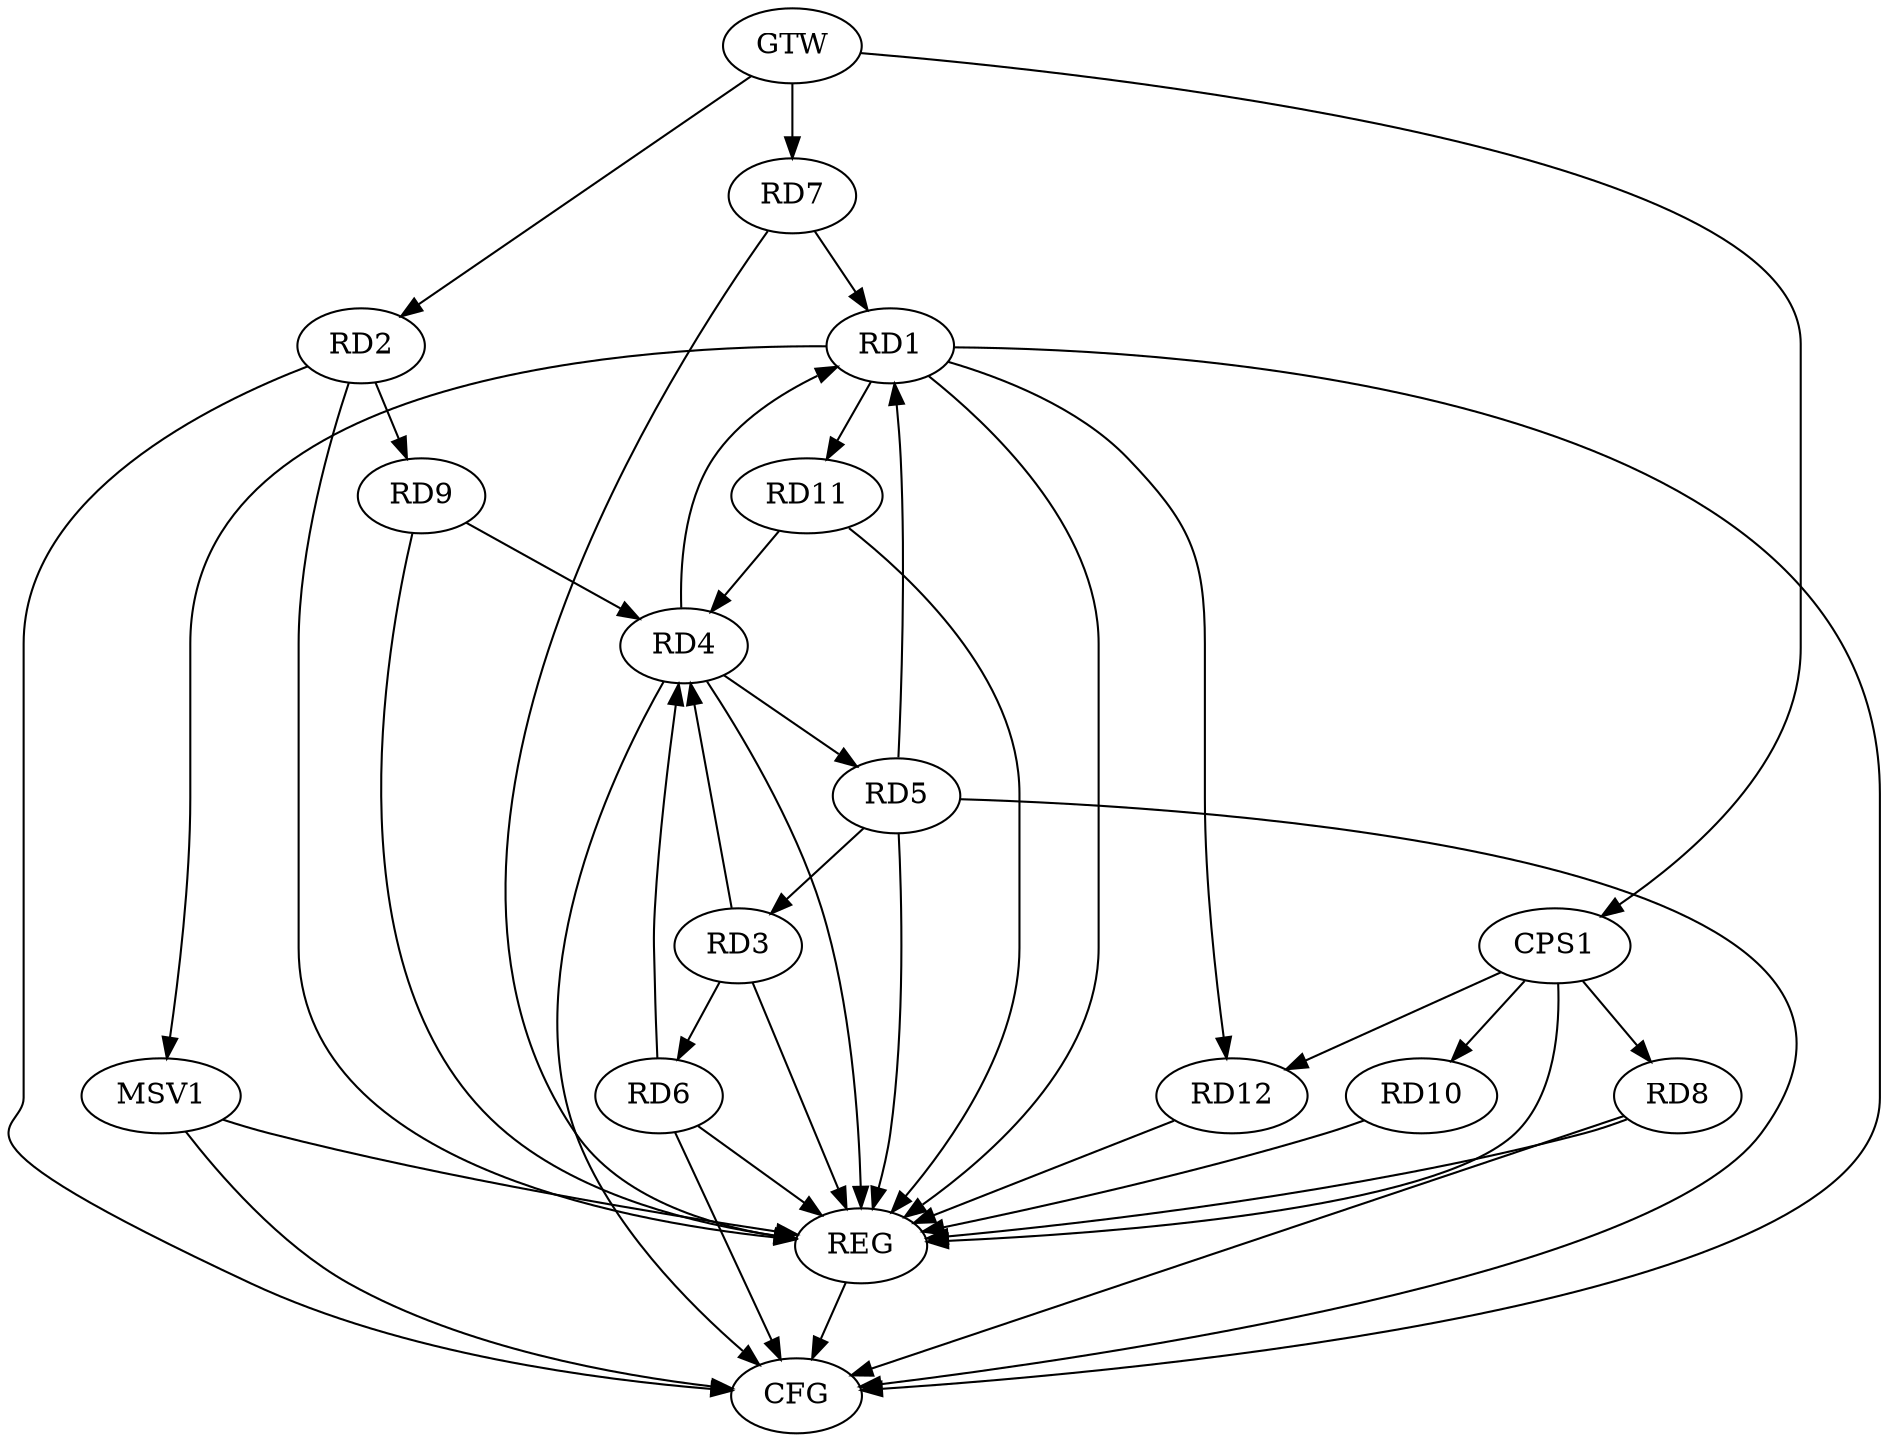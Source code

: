 strict digraph G {
  RD1 [ label="RD1" ];
  RD2 [ label="RD2" ];
  RD3 [ label="RD3" ];
  RD4 [ label="RD4" ];
  RD5 [ label="RD5" ];
  RD6 [ label="RD6" ];
  RD7 [ label="RD7" ];
  RD8 [ label="RD8" ];
  RD9 [ label="RD9" ];
  RD10 [ label="RD10" ];
  RD11 [ label="RD11" ];
  RD12 [ label="RD12" ];
  CPS1 [ label="CPS1" ];
  GTW [ label="GTW" ];
  REG [ label="REG" ];
  CFG [ label="CFG" ];
  MSV1 [ label="MSV1" ];
  RD4 -> RD1;
  RD5 -> RD1;
  RD7 -> RD1;
  RD1 -> RD11;
  RD1 -> RD12;
  RD2 -> RD9;
  RD3 -> RD4;
  RD5 -> RD3;
  RD3 -> RD6;
  RD4 -> RD5;
  RD6 -> RD4;
  RD9 -> RD4;
  RD11 -> RD4;
  CPS1 -> RD8;
  CPS1 -> RD10;
  CPS1 -> RD12;
  GTW -> RD2;
  GTW -> RD7;
  GTW -> CPS1;
  RD1 -> REG;
  RD2 -> REG;
  RD3 -> REG;
  RD4 -> REG;
  RD5 -> REG;
  RD6 -> REG;
  RD7 -> REG;
  RD8 -> REG;
  RD9 -> REG;
  RD10 -> REG;
  RD11 -> REG;
  RD12 -> REG;
  CPS1 -> REG;
  RD6 -> CFG;
  RD5 -> CFG;
  RD8 -> CFG;
  RD2 -> CFG;
  RD4 -> CFG;
  RD1 -> CFG;
  REG -> CFG;
  RD1 -> MSV1;
  MSV1 -> REG;
  MSV1 -> CFG;
}
